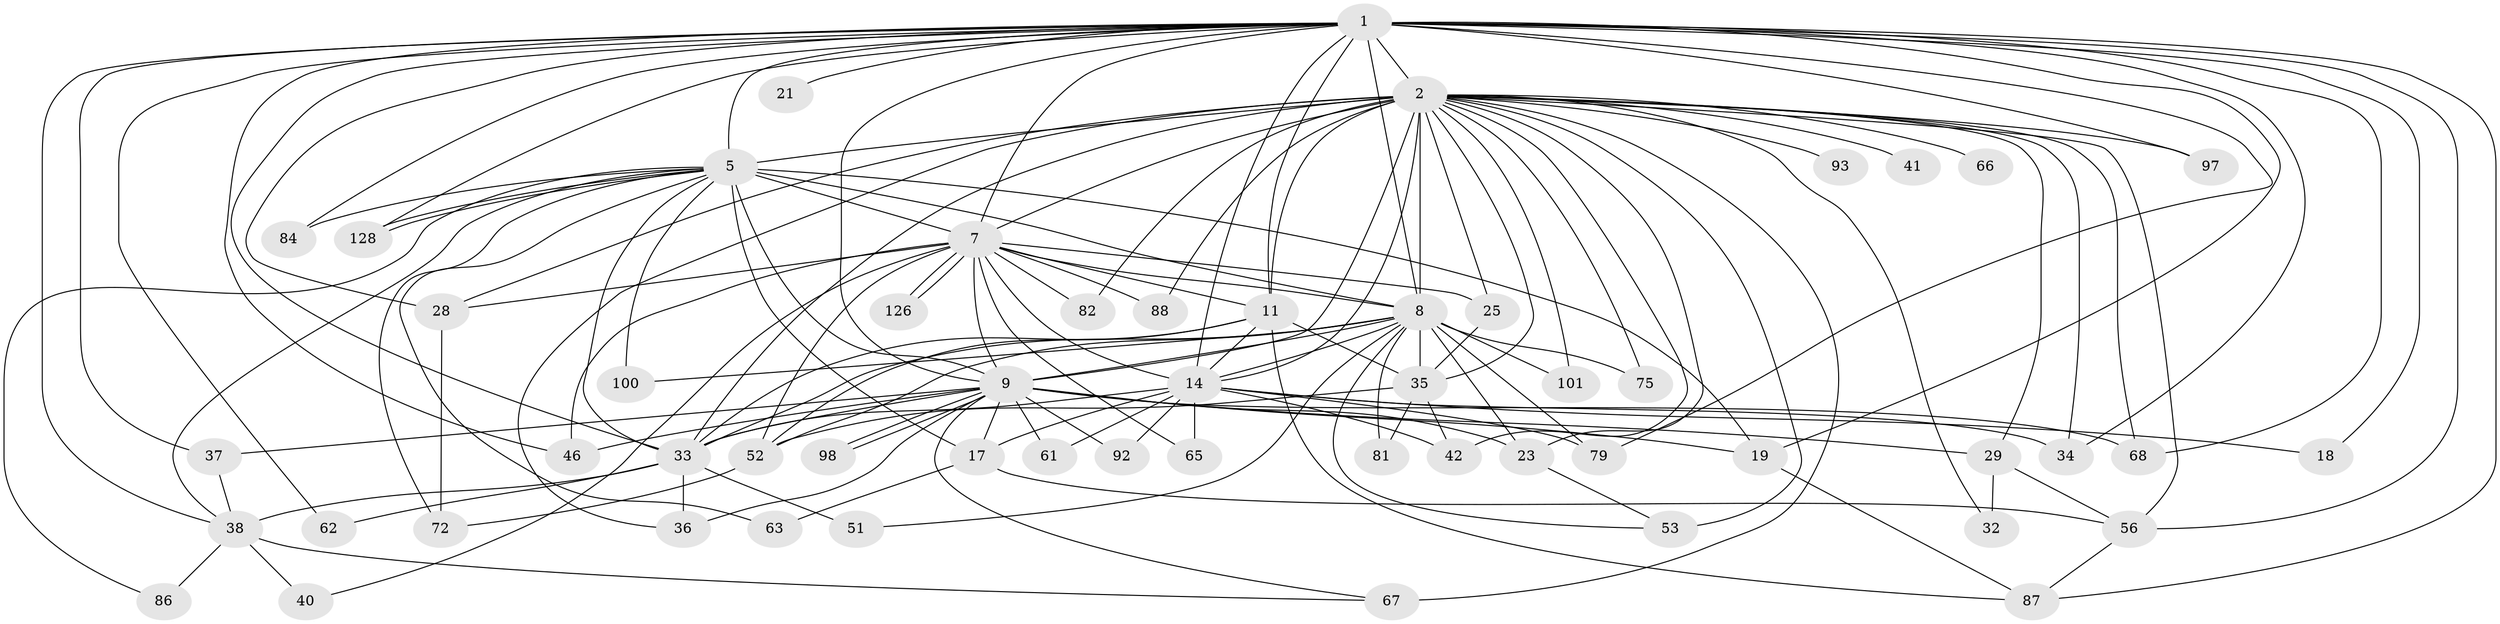 // original degree distribution, {20: 0.007246376811594203, 29: 0.007246376811594203, 17: 0.014492753623188406, 21: 0.014492753623188406, 24: 0.007246376811594203, 27: 0.007246376811594203, 25: 0.007246376811594203, 19: 0.007246376811594203, 4: 0.09420289855072464, 10: 0.014492753623188406, 5: 0.050724637681159424, 3: 0.2028985507246377, 2: 0.5289855072463768, 11: 0.007246376811594203, 13: 0.007246376811594203, 6: 0.014492753623188406, 9: 0.007246376811594203}
// Generated by graph-tools (version 1.1) at 2025/17/03/04/25 18:17:17]
// undirected, 55 vertices, 142 edges
graph export_dot {
graph [start="1"]
  node [color=gray90,style=filled];
  1 [super="+6"];
  2 [super="+31+43+4+122+3+109+74+108+49+12+48+47"];
  5;
  7;
  8;
  9 [super="+95+69+45+58+13+59+70"];
  11 [super="+15+30"];
  14 [super="+20+60+16+24"];
  17;
  18;
  19 [super="+114+54"];
  21;
  23;
  25 [super="+78"];
  28 [super="+99"];
  29;
  32;
  33 [super="+50+44+94"];
  34 [super="+80"];
  35 [super="+39"];
  36;
  37 [super="+73"];
  38 [super="+96+83"];
  40;
  41;
  42 [super="+55"];
  46 [super="+105"];
  51;
  52 [super="+120+130"];
  53 [super="+110+107"];
  56 [super="+125+116"];
  61 [super="+90"];
  62;
  63;
  65 [super="+135"];
  66;
  67 [super="+85"];
  68;
  72;
  75;
  79 [super="+89"];
  81;
  82;
  84;
  86;
  87 [super="+132"];
  88;
  92;
  93;
  97;
  98;
  100;
  101;
  126;
  128 [super="+136"];
  1 -- 2 [weight=14];
  1 -- 5 [weight=3];
  1 -- 7 [weight=3];
  1 -- 8 [weight=5];
  1 -- 9 [weight=4];
  1 -- 18;
  1 -- 19 [weight=2];
  1 -- 21 [weight=2];
  1 -- 46;
  1 -- 62;
  1 -- 84;
  1 -- 87;
  1 -- 56;
  1 -- 128;
  1 -- 68;
  1 -- 14 [weight=2];
  1 -- 79;
  1 -- 28;
  1 -- 97;
  1 -- 34;
  1 -- 37;
  1 -- 38;
  1 -- 33 [weight=2];
  1 -- 11 [weight=2];
  2 -- 5 [weight=4];
  2 -- 7 [weight=5];
  2 -- 8 [weight=7];
  2 -- 9 [weight=5];
  2 -- 14 [weight=4];
  2 -- 42;
  2 -- 93 [weight=2];
  2 -- 53 [weight=2];
  2 -- 101;
  2 -- 34;
  2 -- 67 [weight=2];
  2 -- 11 [weight=2];
  2 -- 75;
  2 -- 82;
  2 -- 28;
  2 -- 56 [weight=2];
  2 -- 97;
  2 -- 66 [weight=2];
  2 -- 68;
  2 -- 25 [weight=2];
  2 -- 29;
  2 -- 41 [weight=2];
  2 -- 32;
  2 -- 35;
  2 -- 36;
  2 -- 23;
  2 -- 88;
  2 -- 33 [weight=2];
  5 -- 7;
  5 -- 8;
  5 -- 9;
  5 -- 17;
  5 -- 33;
  5 -- 38;
  5 -- 63;
  5 -- 72;
  5 -- 84;
  5 -- 86;
  5 -- 100;
  5 -- 128;
  5 -- 128;
  5 -- 19;
  7 -- 8;
  7 -- 9;
  7 -- 25;
  7 -- 28;
  7 -- 40;
  7 -- 46;
  7 -- 52 [weight=2];
  7 -- 65;
  7 -- 82;
  7 -- 88;
  7 -- 126;
  7 -- 126;
  7 -- 14;
  7 -- 11;
  8 -- 9;
  8 -- 14;
  8 -- 23;
  8 -- 51;
  8 -- 53;
  8 -- 75;
  8 -- 79;
  8 -- 81;
  8 -- 100;
  8 -- 101;
  8 -- 35;
  8 -- 52;
  8 -- 33;
  9 -- 17;
  9 -- 61;
  9 -- 67;
  9 -- 92;
  9 -- 98;
  9 -- 98;
  9 -- 23;
  9 -- 19;
  9 -- 36;
  9 -- 68;
  9 -- 37;
  9 -- 29;
  9 -- 46;
  9 -- 33;
  11 -- 33;
  11 -- 87;
  11 -- 14;
  11 -- 35;
  11 -- 52;
  14 -- 18;
  14 -- 34;
  14 -- 92;
  14 -- 42;
  14 -- 61 [weight=2];
  14 -- 65 [weight=2];
  14 -- 79;
  14 -- 17;
  14 -- 33;
  17 -- 56;
  17 -- 63;
  19 -- 87;
  23 -- 53;
  25 -- 35;
  28 -- 72;
  29 -- 32;
  29 -- 56;
  33 -- 36;
  33 -- 38 [weight=2];
  33 -- 51;
  33 -- 62;
  35 -- 52;
  35 -- 81;
  35 -- 42 [weight=2];
  37 -- 38;
  38 -- 40;
  38 -- 86;
  38 -- 67;
  52 -- 72;
  56 -- 87;
}
